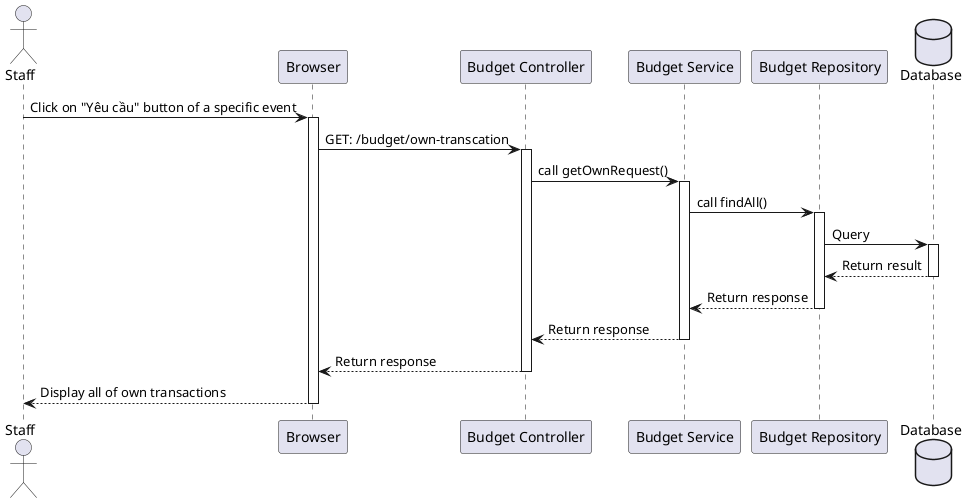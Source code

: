 @startuml

actor Staff as user
participant Browser as a
participant "Budget Controller" as b
participant "Budget Service" as c
participant "Budget Repository" as d
database "Database" as e

user -> a++: Click on "Yêu cầu" button of a specific event
a -> b++: GET: /budget/own-transcation
b -> c++: call getOwnRequest()
c -> d++: call findAll()
d -> e++: Query
e --> d--: Return result
d --> c--: Return response
c --> b--: Return response
b --> a--: Return response
a --> user--: Display all of own transactions
@enduml